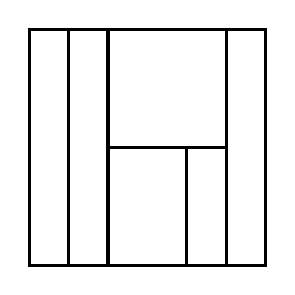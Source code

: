 \begin{tikzpicture}[very thick, scale=.5]
    \draw (0,0) rectangle (1,6);
    \draw (1,0) rectangle (2,6);
    \draw (2,3) rectangle (5,6);
    \draw (2,0) rectangle (4,3);
    \draw (4,0) rectangle (5,3);
    \draw (5,0) rectangle (6,6);
\end{tikzpicture}
